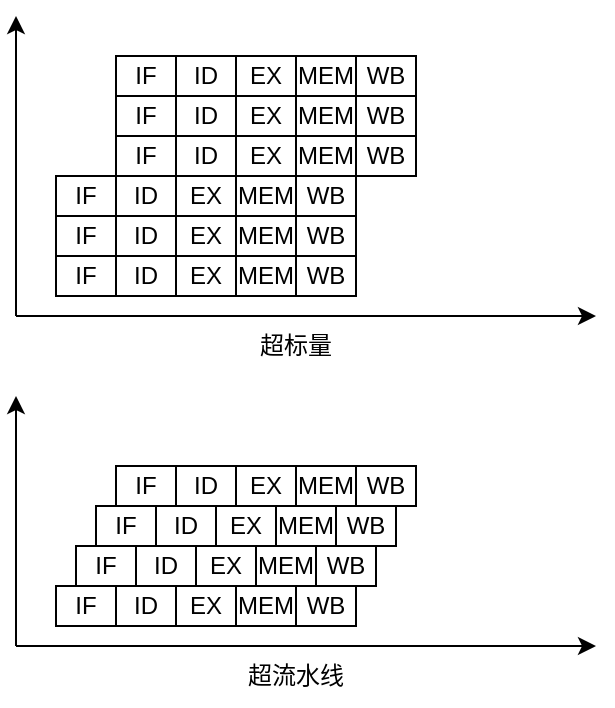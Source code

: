 <mxfile version="20.3.0" type="device"><diagram id="rvyHy-mteXikqmimE84r" name="第 1 页"><mxGraphModel dx="981" dy="624" grid="1" gridSize="10" guides="1" tooltips="1" connect="1" arrows="1" fold="1" page="1" pageScale="1" pageWidth="827" pageHeight="1169" math="0" shadow="0"><root><mxCell id="0"/><mxCell id="1" parent="0"/><mxCell id="-_-yWnF_3-zPQo9PTd4e-1" value="" style="endArrow=classic;html=1;rounded=0;" parent="1" edge="1"><mxGeometry width="50" height="50" relative="1" as="geometry"><mxPoint x="280" y="350" as="sourcePoint"/><mxPoint x="570" y="350" as="targetPoint"/></mxGeometry></mxCell><mxCell id="-_-yWnF_3-zPQo9PTd4e-2" value="" style="endArrow=classic;html=1;rounded=0;" parent="1" edge="1"><mxGeometry width="50" height="50" relative="1" as="geometry"><mxPoint x="280" y="350" as="sourcePoint"/><mxPoint x="280" y="200" as="targetPoint"/></mxGeometry></mxCell><mxCell id="-_-yWnF_3-zPQo9PTd4e-3" value="" style="shape=table;html=1;whiteSpace=wrap;startSize=0;container=1;collapsible=0;childLayout=tableLayout;" parent="1" vertex="1"><mxGeometry x="300" y="320" width="150" height="20" as="geometry"/></mxCell><mxCell id="-_-yWnF_3-zPQo9PTd4e-4" value="" style="shape=tableRow;horizontal=0;startSize=0;swimlaneHead=0;swimlaneBody=0;top=0;left=0;bottom=0;right=0;collapsible=0;dropTarget=0;fillColor=none;points=[[0,0.5],[1,0.5]];portConstraint=eastwest;" parent="-_-yWnF_3-zPQo9PTd4e-3" vertex="1"><mxGeometry width="150" height="20" as="geometry"/></mxCell><mxCell id="-_-yWnF_3-zPQo9PTd4e-5" value="IF" style="shape=partialRectangle;html=1;whiteSpace=wrap;connectable=0;fillColor=none;top=0;left=0;bottom=0;right=0;overflow=hidden;" parent="-_-yWnF_3-zPQo9PTd4e-4" vertex="1"><mxGeometry width="30" height="20" as="geometry"><mxRectangle width="30" height="20" as="alternateBounds"/></mxGeometry></mxCell><mxCell id="-_-yWnF_3-zPQo9PTd4e-6" value="ID" style="shape=partialRectangle;html=1;whiteSpace=wrap;connectable=0;fillColor=none;top=0;left=0;bottom=0;right=0;overflow=hidden;" parent="-_-yWnF_3-zPQo9PTd4e-4" vertex="1"><mxGeometry x="30" width="30" height="20" as="geometry"><mxRectangle width="30" height="20" as="alternateBounds"/></mxGeometry></mxCell><mxCell id="-_-yWnF_3-zPQo9PTd4e-7" value="EX" style="shape=partialRectangle;html=1;whiteSpace=wrap;connectable=0;fillColor=none;top=0;left=0;bottom=0;right=0;overflow=hidden;" parent="-_-yWnF_3-zPQo9PTd4e-4" vertex="1"><mxGeometry x="60" width="30" height="20" as="geometry"><mxRectangle width="30" height="20" as="alternateBounds"/></mxGeometry></mxCell><mxCell id="-_-yWnF_3-zPQo9PTd4e-8" value="MEM" style="shape=partialRectangle;html=1;whiteSpace=wrap;connectable=0;fillColor=none;top=0;left=0;bottom=0;right=0;overflow=hidden;" parent="-_-yWnF_3-zPQo9PTd4e-4" vertex="1"><mxGeometry x="90" width="30" height="20" as="geometry"><mxRectangle width="30" height="20" as="alternateBounds"/></mxGeometry></mxCell><mxCell id="-_-yWnF_3-zPQo9PTd4e-9" value="WB" style="shape=partialRectangle;html=1;whiteSpace=wrap;connectable=0;fillColor=none;top=0;left=0;bottom=0;right=0;overflow=hidden;" parent="-_-yWnF_3-zPQo9PTd4e-4" vertex="1"><mxGeometry x="120" width="30" height="20" as="geometry"><mxRectangle width="30" height="20" as="alternateBounds"/></mxGeometry></mxCell><mxCell id="-_-yWnF_3-zPQo9PTd4e-10" value="" style="shape=table;html=1;whiteSpace=wrap;startSize=0;container=1;collapsible=0;childLayout=tableLayout;" parent="1" vertex="1"><mxGeometry x="300" y="300" width="150" height="20" as="geometry"/></mxCell><mxCell id="-_-yWnF_3-zPQo9PTd4e-11" value="" style="shape=tableRow;horizontal=0;startSize=0;swimlaneHead=0;swimlaneBody=0;top=0;left=0;bottom=0;right=0;collapsible=0;dropTarget=0;fillColor=none;points=[[0,0.5],[1,0.5]];portConstraint=eastwest;" parent="-_-yWnF_3-zPQo9PTd4e-10" vertex="1"><mxGeometry width="150" height="20" as="geometry"/></mxCell><mxCell id="-_-yWnF_3-zPQo9PTd4e-12" value="IF" style="shape=partialRectangle;html=1;whiteSpace=wrap;connectable=0;fillColor=none;top=0;left=0;bottom=0;right=0;overflow=hidden;" parent="-_-yWnF_3-zPQo9PTd4e-11" vertex="1"><mxGeometry width="30" height="20" as="geometry"><mxRectangle width="30" height="20" as="alternateBounds"/></mxGeometry></mxCell><mxCell id="-_-yWnF_3-zPQo9PTd4e-13" value="ID" style="shape=partialRectangle;html=1;whiteSpace=wrap;connectable=0;fillColor=none;top=0;left=0;bottom=0;right=0;overflow=hidden;" parent="-_-yWnF_3-zPQo9PTd4e-11" vertex="1"><mxGeometry x="30" width="30" height="20" as="geometry"><mxRectangle width="30" height="20" as="alternateBounds"/></mxGeometry></mxCell><mxCell id="-_-yWnF_3-zPQo9PTd4e-14" value="EX" style="shape=partialRectangle;html=1;whiteSpace=wrap;connectable=0;fillColor=none;top=0;left=0;bottom=0;right=0;overflow=hidden;" parent="-_-yWnF_3-zPQo9PTd4e-11" vertex="1"><mxGeometry x="60" width="30" height="20" as="geometry"><mxRectangle width="30" height="20" as="alternateBounds"/></mxGeometry></mxCell><mxCell id="-_-yWnF_3-zPQo9PTd4e-15" value="MEM" style="shape=partialRectangle;html=1;whiteSpace=wrap;connectable=0;fillColor=none;top=0;left=0;bottom=0;right=0;overflow=hidden;" parent="-_-yWnF_3-zPQo9PTd4e-11" vertex="1"><mxGeometry x="90" width="30" height="20" as="geometry"><mxRectangle width="30" height="20" as="alternateBounds"/></mxGeometry></mxCell><mxCell id="-_-yWnF_3-zPQo9PTd4e-16" value="WB" style="shape=partialRectangle;html=1;whiteSpace=wrap;connectable=0;fillColor=none;top=0;left=0;bottom=0;right=0;overflow=hidden;" parent="-_-yWnF_3-zPQo9PTd4e-11" vertex="1"><mxGeometry x="120" width="30" height="20" as="geometry"><mxRectangle width="30" height="20" as="alternateBounds"/></mxGeometry></mxCell><mxCell id="-_-yWnF_3-zPQo9PTd4e-17" value="超标量" style="text;html=1;strokeColor=none;fillColor=none;align=center;verticalAlign=middle;whiteSpace=wrap;rounded=0;" parent="1" vertex="1"><mxGeometry x="390" y="350" width="60" height="30" as="geometry"/></mxCell><mxCell id="gbpdbZ8LaVRfN08RQNLp-1" value="" style="shape=table;html=1;whiteSpace=wrap;startSize=0;container=1;collapsible=0;childLayout=tableLayout;" vertex="1" parent="1"><mxGeometry x="300" y="280" width="150" height="20" as="geometry"/></mxCell><mxCell id="gbpdbZ8LaVRfN08RQNLp-2" value="" style="shape=tableRow;horizontal=0;startSize=0;swimlaneHead=0;swimlaneBody=0;top=0;left=0;bottom=0;right=0;collapsible=0;dropTarget=0;fillColor=none;points=[[0,0.5],[1,0.5]];portConstraint=eastwest;" vertex="1" parent="gbpdbZ8LaVRfN08RQNLp-1"><mxGeometry width="150" height="20" as="geometry"/></mxCell><mxCell id="gbpdbZ8LaVRfN08RQNLp-3" value="IF" style="shape=partialRectangle;html=1;whiteSpace=wrap;connectable=0;fillColor=none;top=0;left=0;bottom=0;right=0;overflow=hidden;" vertex="1" parent="gbpdbZ8LaVRfN08RQNLp-2"><mxGeometry width="30" height="20" as="geometry"><mxRectangle width="30" height="20" as="alternateBounds"/></mxGeometry></mxCell><mxCell id="gbpdbZ8LaVRfN08RQNLp-4" value="ID" style="shape=partialRectangle;html=1;whiteSpace=wrap;connectable=0;fillColor=none;top=0;left=0;bottom=0;right=0;overflow=hidden;" vertex="1" parent="gbpdbZ8LaVRfN08RQNLp-2"><mxGeometry x="30" width="30" height="20" as="geometry"><mxRectangle width="30" height="20" as="alternateBounds"/></mxGeometry></mxCell><mxCell id="gbpdbZ8LaVRfN08RQNLp-5" value="EX" style="shape=partialRectangle;html=1;whiteSpace=wrap;connectable=0;fillColor=none;top=0;left=0;bottom=0;right=0;overflow=hidden;" vertex="1" parent="gbpdbZ8LaVRfN08RQNLp-2"><mxGeometry x="60" width="30" height="20" as="geometry"><mxRectangle width="30" height="20" as="alternateBounds"/></mxGeometry></mxCell><mxCell id="gbpdbZ8LaVRfN08RQNLp-6" value="MEM" style="shape=partialRectangle;html=1;whiteSpace=wrap;connectable=0;fillColor=none;top=0;left=0;bottom=0;right=0;overflow=hidden;" vertex="1" parent="gbpdbZ8LaVRfN08RQNLp-2"><mxGeometry x="90" width="30" height="20" as="geometry"><mxRectangle width="30" height="20" as="alternateBounds"/></mxGeometry></mxCell><mxCell id="gbpdbZ8LaVRfN08RQNLp-7" value="WB" style="shape=partialRectangle;html=1;whiteSpace=wrap;connectable=0;fillColor=none;top=0;left=0;bottom=0;right=0;overflow=hidden;" vertex="1" parent="gbpdbZ8LaVRfN08RQNLp-2"><mxGeometry x="120" width="30" height="20" as="geometry"><mxRectangle width="30" height="20" as="alternateBounds"/></mxGeometry></mxCell><mxCell id="gbpdbZ8LaVRfN08RQNLp-8" value="" style="shape=table;html=1;whiteSpace=wrap;startSize=0;container=1;collapsible=0;childLayout=tableLayout;" vertex="1" parent="1"><mxGeometry x="330" y="260" width="150" height="20" as="geometry"/></mxCell><mxCell id="gbpdbZ8LaVRfN08RQNLp-9" value="" style="shape=tableRow;horizontal=0;startSize=0;swimlaneHead=0;swimlaneBody=0;top=0;left=0;bottom=0;right=0;collapsible=0;dropTarget=0;fillColor=none;points=[[0,0.5],[1,0.5]];portConstraint=eastwest;" vertex="1" parent="gbpdbZ8LaVRfN08RQNLp-8"><mxGeometry width="150" height="20" as="geometry"/></mxCell><mxCell id="gbpdbZ8LaVRfN08RQNLp-10" value="IF" style="shape=partialRectangle;html=1;whiteSpace=wrap;connectable=0;fillColor=none;top=0;left=0;bottom=0;right=0;overflow=hidden;" vertex="1" parent="gbpdbZ8LaVRfN08RQNLp-9"><mxGeometry width="30" height="20" as="geometry"><mxRectangle width="30" height="20" as="alternateBounds"/></mxGeometry></mxCell><mxCell id="gbpdbZ8LaVRfN08RQNLp-11" value="ID" style="shape=partialRectangle;html=1;whiteSpace=wrap;connectable=0;fillColor=none;top=0;left=0;bottom=0;right=0;overflow=hidden;" vertex="1" parent="gbpdbZ8LaVRfN08RQNLp-9"><mxGeometry x="30" width="30" height="20" as="geometry"><mxRectangle width="30" height="20" as="alternateBounds"/></mxGeometry></mxCell><mxCell id="gbpdbZ8LaVRfN08RQNLp-12" value="EX" style="shape=partialRectangle;html=1;whiteSpace=wrap;connectable=0;fillColor=none;top=0;left=0;bottom=0;right=0;overflow=hidden;" vertex="1" parent="gbpdbZ8LaVRfN08RQNLp-9"><mxGeometry x="60" width="30" height="20" as="geometry"><mxRectangle width="30" height="20" as="alternateBounds"/></mxGeometry></mxCell><mxCell id="gbpdbZ8LaVRfN08RQNLp-13" value="MEM" style="shape=partialRectangle;html=1;whiteSpace=wrap;connectable=0;fillColor=none;top=0;left=0;bottom=0;right=0;overflow=hidden;" vertex="1" parent="gbpdbZ8LaVRfN08RQNLp-9"><mxGeometry x="90" width="30" height="20" as="geometry"><mxRectangle width="30" height="20" as="alternateBounds"/></mxGeometry></mxCell><mxCell id="gbpdbZ8LaVRfN08RQNLp-14" value="WB" style="shape=partialRectangle;html=1;whiteSpace=wrap;connectable=0;fillColor=none;top=0;left=0;bottom=0;right=0;overflow=hidden;" vertex="1" parent="gbpdbZ8LaVRfN08RQNLp-9"><mxGeometry x="120" width="30" height="20" as="geometry"><mxRectangle width="30" height="20" as="alternateBounds"/></mxGeometry></mxCell><mxCell id="gbpdbZ8LaVRfN08RQNLp-15" value="" style="shape=table;html=1;whiteSpace=wrap;startSize=0;container=1;collapsible=0;childLayout=tableLayout;" vertex="1" parent="1"><mxGeometry x="330" y="240" width="150" height="20" as="geometry"/></mxCell><mxCell id="gbpdbZ8LaVRfN08RQNLp-16" value="" style="shape=tableRow;horizontal=0;startSize=0;swimlaneHead=0;swimlaneBody=0;top=0;left=0;bottom=0;right=0;collapsible=0;dropTarget=0;fillColor=none;points=[[0,0.5],[1,0.5]];portConstraint=eastwest;" vertex="1" parent="gbpdbZ8LaVRfN08RQNLp-15"><mxGeometry width="150" height="20" as="geometry"/></mxCell><mxCell id="gbpdbZ8LaVRfN08RQNLp-17" value="IF" style="shape=partialRectangle;html=1;whiteSpace=wrap;connectable=0;fillColor=none;top=0;left=0;bottom=0;right=0;overflow=hidden;" vertex="1" parent="gbpdbZ8LaVRfN08RQNLp-16"><mxGeometry width="30" height="20" as="geometry"><mxRectangle width="30" height="20" as="alternateBounds"/></mxGeometry></mxCell><mxCell id="gbpdbZ8LaVRfN08RQNLp-18" value="ID" style="shape=partialRectangle;html=1;whiteSpace=wrap;connectable=0;fillColor=none;top=0;left=0;bottom=0;right=0;overflow=hidden;" vertex="1" parent="gbpdbZ8LaVRfN08RQNLp-16"><mxGeometry x="30" width="30" height="20" as="geometry"><mxRectangle width="30" height="20" as="alternateBounds"/></mxGeometry></mxCell><mxCell id="gbpdbZ8LaVRfN08RQNLp-19" value="EX" style="shape=partialRectangle;html=1;whiteSpace=wrap;connectable=0;fillColor=none;top=0;left=0;bottom=0;right=0;overflow=hidden;" vertex="1" parent="gbpdbZ8LaVRfN08RQNLp-16"><mxGeometry x="60" width="30" height="20" as="geometry"><mxRectangle width="30" height="20" as="alternateBounds"/></mxGeometry></mxCell><mxCell id="gbpdbZ8LaVRfN08RQNLp-20" value="MEM" style="shape=partialRectangle;html=1;whiteSpace=wrap;connectable=0;fillColor=none;top=0;left=0;bottom=0;right=0;overflow=hidden;" vertex="1" parent="gbpdbZ8LaVRfN08RQNLp-16"><mxGeometry x="90" width="30" height="20" as="geometry"><mxRectangle width="30" height="20" as="alternateBounds"/></mxGeometry></mxCell><mxCell id="gbpdbZ8LaVRfN08RQNLp-21" value="WB" style="shape=partialRectangle;html=1;whiteSpace=wrap;connectable=0;fillColor=none;top=0;left=0;bottom=0;right=0;overflow=hidden;" vertex="1" parent="gbpdbZ8LaVRfN08RQNLp-16"><mxGeometry x="120" width="30" height="20" as="geometry"><mxRectangle width="30" height="20" as="alternateBounds"/></mxGeometry></mxCell><mxCell id="gbpdbZ8LaVRfN08RQNLp-22" value="" style="shape=table;html=1;whiteSpace=wrap;startSize=0;container=1;collapsible=0;childLayout=tableLayout;" vertex="1" parent="1"><mxGeometry x="330" y="220" width="150" height="20" as="geometry"/></mxCell><mxCell id="gbpdbZ8LaVRfN08RQNLp-23" value="" style="shape=tableRow;horizontal=0;startSize=0;swimlaneHead=0;swimlaneBody=0;top=0;left=0;bottom=0;right=0;collapsible=0;dropTarget=0;fillColor=none;points=[[0,0.5],[1,0.5]];portConstraint=eastwest;" vertex="1" parent="gbpdbZ8LaVRfN08RQNLp-22"><mxGeometry width="150" height="20" as="geometry"/></mxCell><mxCell id="gbpdbZ8LaVRfN08RQNLp-24" value="IF" style="shape=partialRectangle;html=1;whiteSpace=wrap;connectable=0;fillColor=none;top=0;left=0;bottom=0;right=0;overflow=hidden;" vertex="1" parent="gbpdbZ8LaVRfN08RQNLp-23"><mxGeometry width="30" height="20" as="geometry"><mxRectangle width="30" height="20" as="alternateBounds"/></mxGeometry></mxCell><mxCell id="gbpdbZ8LaVRfN08RQNLp-25" value="ID" style="shape=partialRectangle;html=1;whiteSpace=wrap;connectable=0;fillColor=none;top=0;left=0;bottom=0;right=0;overflow=hidden;" vertex="1" parent="gbpdbZ8LaVRfN08RQNLp-23"><mxGeometry x="30" width="30" height="20" as="geometry"><mxRectangle width="30" height="20" as="alternateBounds"/></mxGeometry></mxCell><mxCell id="gbpdbZ8LaVRfN08RQNLp-26" value="EX" style="shape=partialRectangle;html=1;whiteSpace=wrap;connectable=0;fillColor=none;top=0;left=0;bottom=0;right=0;overflow=hidden;" vertex="1" parent="gbpdbZ8LaVRfN08RQNLp-23"><mxGeometry x="60" width="30" height="20" as="geometry"><mxRectangle width="30" height="20" as="alternateBounds"/></mxGeometry></mxCell><mxCell id="gbpdbZ8LaVRfN08RQNLp-27" value="MEM" style="shape=partialRectangle;html=1;whiteSpace=wrap;connectable=0;fillColor=none;top=0;left=0;bottom=0;right=0;overflow=hidden;" vertex="1" parent="gbpdbZ8LaVRfN08RQNLp-23"><mxGeometry x="90" width="30" height="20" as="geometry"><mxRectangle width="30" height="20" as="alternateBounds"/></mxGeometry></mxCell><mxCell id="gbpdbZ8LaVRfN08RQNLp-28" value="WB" style="shape=partialRectangle;html=1;whiteSpace=wrap;connectable=0;fillColor=none;top=0;left=0;bottom=0;right=0;overflow=hidden;" vertex="1" parent="gbpdbZ8LaVRfN08RQNLp-23"><mxGeometry x="120" width="30" height="20" as="geometry"><mxRectangle width="30" height="20" as="alternateBounds"/></mxGeometry></mxCell><mxCell id="gbpdbZ8LaVRfN08RQNLp-29" value="" style="endArrow=classic;html=1;rounded=0;" edge="1" parent="1"><mxGeometry width="50" height="50" relative="1" as="geometry"><mxPoint x="280" y="515" as="sourcePoint"/><mxPoint x="570" y="515" as="targetPoint"/></mxGeometry></mxCell><mxCell id="gbpdbZ8LaVRfN08RQNLp-30" value="" style="endArrow=classic;html=1;rounded=0;" edge="1" parent="1"><mxGeometry width="50" height="50" relative="1" as="geometry"><mxPoint x="280" y="515" as="sourcePoint"/><mxPoint x="280" y="390" as="targetPoint"/></mxGeometry></mxCell><mxCell id="gbpdbZ8LaVRfN08RQNLp-31" value="" style="shape=table;html=1;whiteSpace=wrap;startSize=0;container=1;collapsible=0;childLayout=tableLayout;" vertex="1" parent="1"><mxGeometry x="300" y="485" width="150" height="20" as="geometry"/></mxCell><mxCell id="gbpdbZ8LaVRfN08RQNLp-32" value="" style="shape=tableRow;horizontal=0;startSize=0;swimlaneHead=0;swimlaneBody=0;top=0;left=0;bottom=0;right=0;collapsible=0;dropTarget=0;fillColor=none;points=[[0,0.5],[1,0.5]];portConstraint=eastwest;" vertex="1" parent="gbpdbZ8LaVRfN08RQNLp-31"><mxGeometry width="150" height="20" as="geometry"/></mxCell><mxCell id="gbpdbZ8LaVRfN08RQNLp-33" value="IF" style="shape=partialRectangle;html=1;whiteSpace=wrap;connectable=0;fillColor=none;top=0;left=0;bottom=0;right=0;overflow=hidden;" vertex="1" parent="gbpdbZ8LaVRfN08RQNLp-32"><mxGeometry width="30" height="20" as="geometry"><mxRectangle width="30" height="20" as="alternateBounds"/></mxGeometry></mxCell><mxCell id="gbpdbZ8LaVRfN08RQNLp-34" value="ID" style="shape=partialRectangle;html=1;whiteSpace=wrap;connectable=0;fillColor=none;top=0;left=0;bottom=0;right=0;overflow=hidden;" vertex="1" parent="gbpdbZ8LaVRfN08RQNLp-32"><mxGeometry x="30" width="30" height="20" as="geometry"><mxRectangle width="30" height="20" as="alternateBounds"/></mxGeometry></mxCell><mxCell id="gbpdbZ8LaVRfN08RQNLp-35" value="EX" style="shape=partialRectangle;html=1;whiteSpace=wrap;connectable=0;fillColor=none;top=0;left=0;bottom=0;right=0;overflow=hidden;" vertex="1" parent="gbpdbZ8LaVRfN08RQNLp-32"><mxGeometry x="60" width="30" height="20" as="geometry"><mxRectangle width="30" height="20" as="alternateBounds"/></mxGeometry></mxCell><mxCell id="gbpdbZ8LaVRfN08RQNLp-36" value="MEM" style="shape=partialRectangle;html=1;whiteSpace=wrap;connectable=0;fillColor=none;top=0;left=0;bottom=0;right=0;overflow=hidden;" vertex="1" parent="gbpdbZ8LaVRfN08RQNLp-32"><mxGeometry x="90" width="30" height="20" as="geometry"><mxRectangle width="30" height="20" as="alternateBounds"/></mxGeometry></mxCell><mxCell id="gbpdbZ8LaVRfN08RQNLp-37" value="WB" style="shape=partialRectangle;html=1;whiteSpace=wrap;connectable=0;fillColor=none;top=0;left=0;bottom=0;right=0;overflow=hidden;" vertex="1" parent="gbpdbZ8LaVRfN08RQNLp-32"><mxGeometry x="120" width="30" height="20" as="geometry"><mxRectangle width="30" height="20" as="alternateBounds"/></mxGeometry></mxCell><mxCell id="gbpdbZ8LaVRfN08RQNLp-38" value="" style="shape=table;html=1;whiteSpace=wrap;startSize=0;container=1;collapsible=0;childLayout=tableLayout;" vertex="1" parent="1"><mxGeometry x="310" y="465" width="150" height="20" as="geometry"/></mxCell><mxCell id="gbpdbZ8LaVRfN08RQNLp-39" value="" style="shape=tableRow;horizontal=0;startSize=0;swimlaneHead=0;swimlaneBody=0;top=0;left=0;bottom=0;right=0;collapsible=0;dropTarget=0;fillColor=none;points=[[0,0.5],[1,0.5]];portConstraint=eastwest;" vertex="1" parent="gbpdbZ8LaVRfN08RQNLp-38"><mxGeometry width="150" height="20" as="geometry"/></mxCell><mxCell id="gbpdbZ8LaVRfN08RQNLp-40" value="IF" style="shape=partialRectangle;html=1;whiteSpace=wrap;connectable=0;fillColor=none;top=0;left=0;bottom=0;right=0;overflow=hidden;" vertex="1" parent="gbpdbZ8LaVRfN08RQNLp-39"><mxGeometry width="30" height="20" as="geometry"><mxRectangle width="30" height="20" as="alternateBounds"/></mxGeometry></mxCell><mxCell id="gbpdbZ8LaVRfN08RQNLp-41" value="ID" style="shape=partialRectangle;html=1;whiteSpace=wrap;connectable=0;fillColor=none;top=0;left=0;bottom=0;right=0;overflow=hidden;" vertex="1" parent="gbpdbZ8LaVRfN08RQNLp-39"><mxGeometry x="30" width="30" height="20" as="geometry"><mxRectangle width="30" height="20" as="alternateBounds"/></mxGeometry></mxCell><mxCell id="gbpdbZ8LaVRfN08RQNLp-42" value="EX" style="shape=partialRectangle;html=1;whiteSpace=wrap;connectable=0;fillColor=none;top=0;left=0;bottom=0;right=0;overflow=hidden;" vertex="1" parent="gbpdbZ8LaVRfN08RQNLp-39"><mxGeometry x="60" width="30" height="20" as="geometry"><mxRectangle width="30" height="20" as="alternateBounds"/></mxGeometry></mxCell><mxCell id="gbpdbZ8LaVRfN08RQNLp-43" value="MEM" style="shape=partialRectangle;html=1;whiteSpace=wrap;connectable=0;fillColor=none;top=0;left=0;bottom=0;right=0;overflow=hidden;" vertex="1" parent="gbpdbZ8LaVRfN08RQNLp-39"><mxGeometry x="90" width="30" height="20" as="geometry"><mxRectangle width="30" height="20" as="alternateBounds"/></mxGeometry></mxCell><mxCell id="gbpdbZ8LaVRfN08RQNLp-44" value="WB" style="shape=partialRectangle;html=1;whiteSpace=wrap;connectable=0;fillColor=none;top=0;left=0;bottom=0;right=0;overflow=hidden;" vertex="1" parent="gbpdbZ8LaVRfN08RQNLp-39"><mxGeometry x="120" width="30" height="20" as="geometry"><mxRectangle width="30" height="20" as="alternateBounds"/></mxGeometry></mxCell><mxCell id="gbpdbZ8LaVRfN08RQNLp-45" value="超流水线" style="text;html=1;strokeColor=none;fillColor=none;align=center;verticalAlign=middle;whiteSpace=wrap;rounded=0;" vertex="1" parent="1"><mxGeometry x="390" y="515" width="60" height="30" as="geometry"/></mxCell><mxCell id="gbpdbZ8LaVRfN08RQNLp-74" value="" style="shape=table;html=1;whiteSpace=wrap;startSize=0;container=1;collapsible=0;childLayout=tableLayout;" vertex="1" parent="1"><mxGeometry x="320" y="445" width="150" height="20" as="geometry"/></mxCell><mxCell id="gbpdbZ8LaVRfN08RQNLp-75" value="" style="shape=tableRow;horizontal=0;startSize=0;swimlaneHead=0;swimlaneBody=0;top=0;left=0;bottom=0;right=0;collapsible=0;dropTarget=0;fillColor=none;points=[[0,0.5],[1,0.5]];portConstraint=eastwest;" vertex="1" parent="gbpdbZ8LaVRfN08RQNLp-74"><mxGeometry width="150" height="20" as="geometry"/></mxCell><mxCell id="gbpdbZ8LaVRfN08RQNLp-76" value="IF" style="shape=partialRectangle;html=1;whiteSpace=wrap;connectable=0;fillColor=none;top=0;left=0;bottom=0;right=0;overflow=hidden;" vertex="1" parent="gbpdbZ8LaVRfN08RQNLp-75"><mxGeometry width="30" height="20" as="geometry"><mxRectangle width="30" height="20" as="alternateBounds"/></mxGeometry></mxCell><mxCell id="gbpdbZ8LaVRfN08RQNLp-77" value="ID" style="shape=partialRectangle;html=1;whiteSpace=wrap;connectable=0;fillColor=none;top=0;left=0;bottom=0;right=0;overflow=hidden;" vertex="1" parent="gbpdbZ8LaVRfN08RQNLp-75"><mxGeometry x="30" width="30" height="20" as="geometry"><mxRectangle width="30" height="20" as="alternateBounds"/></mxGeometry></mxCell><mxCell id="gbpdbZ8LaVRfN08RQNLp-78" value="EX" style="shape=partialRectangle;html=1;whiteSpace=wrap;connectable=0;fillColor=none;top=0;left=0;bottom=0;right=0;overflow=hidden;" vertex="1" parent="gbpdbZ8LaVRfN08RQNLp-75"><mxGeometry x="60" width="30" height="20" as="geometry"><mxRectangle width="30" height="20" as="alternateBounds"/></mxGeometry></mxCell><mxCell id="gbpdbZ8LaVRfN08RQNLp-79" value="MEM" style="shape=partialRectangle;html=1;whiteSpace=wrap;connectable=0;fillColor=none;top=0;left=0;bottom=0;right=0;overflow=hidden;" vertex="1" parent="gbpdbZ8LaVRfN08RQNLp-75"><mxGeometry x="90" width="30" height="20" as="geometry"><mxRectangle width="30" height="20" as="alternateBounds"/></mxGeometry></mxCell><mxCell id="gbpdbZ8LaVRfN08RQNLp-80" value="WB" style="shape=partialRectangle;html=1;whiteSpace=wrap;connectable=0;fillColor=none;top=0;left=0;bottom=0;right=0;overflow=hidden;" vertex="1" parent="gbpdbZ8LaVRfN08RQNLp-75"><mxGeometry x="120" width="30" height="20" as="geometry"><mxRectangle width="30" height="20" as="alternateBounds"/></mxGeometry></mxCell><mxCell id="gbpdbZ8LaVRfN08RQNLp-81" value="" style="shape=table;html=1;whiteSpace=wrap;startSize=0;container=1;collapsible=0;childLayout=tableLayout;" vertex="1" parent="1"><mxGeometry x="330" y="425" width="150" height="20" as="geometry"/></mxCell><mxCell id="gbpdbZ8LaVRfN08RQNLp-82" value="" style="shape=tableRow;horizontal=0;startSize=0;swimlaneHead=0;swimlaneBody=0;top=0;left=0;bottom=0;right=0;collapsible=0;dropTarget=0;fillColor=none;points=[[0,0.5],[1,0.5]];portConstraint=eastwest;" vertex="1" parent="gbpdbZ8LaVRfN08RQNLp-81"><mxGeometry width="150" height="20" as="geometry"/></mxCell><mxCell id="gbpdbZ8LaVRfN08RQNLp-83" value="IF" style="shape=partialRectangle;html=1;whiteSpace=wrap;connectable=0;fillColor=none;top=0;left=0;bottom=0;right=0;overflow=hidden;" vertex="1" parent="gbpdbZ8LaVRfN08RQNLp-82"><mxGeometry width="30" height="20" as="geometry"><mxRectangle width="30" height="20" as="alternateBounds"/></mxGeometry></mxCell><mxCell id="gbpdbZ8LaVRfN08RQNLp-84" value="ID" style="shape=partialRectangle;html=1;whiteSpace=wrap;connectable=0;fillColor=none;top=0;left=0;bottom=0;right=0;overflow=hidden;" vertex="1" parent="gbpdbZ8LaVRfN08RQNLp-82"><mxGeometry x="30" width="30" height="20" as="geometry"><mxRectangle width="30" height="20" as="alternateBounds"/></mxGeometry></mxCell><mxCell id="gbpdbZ8LaVRfN08RQNLp-85" value="EX" style="shape=partialRectangle;html=1;whiteSpace=wrap;connectable=0;fillColor=none;top=0;left=0;bottom=0;right=0;overflow=hidden;" vertex="1" parent="gbpdbZ8LaVRfN08RQNLp-82"><mxGeometry x="60" width="30" height="20" as="geometry"><mxRectangle width="30" height="20" as="alternateBounds"/></mxGeometry></mxCell><mxCell id="gbpdbZ8LaVRfN08RQNLp-86" value="MEM" style="shape=partialRectangle;html=1;whiteSpace=wrap;connectable=0;fillColor=none;top=0;left=0;bottom=0;right=0;overflow=hidden;" vertex="1" parent="gbpdbZ8LaVRfN08RQNLp-82"><mxGeometry x="90" width="30" height="20" as="geometry"><mxRectangle width="30" height="20" as="alternateBounds"/></mxGeometry></mxCell><mxCell id="gbpdbZ8LaVRfN08RQNLp-87" value="WB" style="shape=partialRectangle;html=1;whiteSpace=wrap;connectable=0;fillColor=none;top=0;left=0;bottom=0;right=0;overflow=hidden;" vertex="1" parent="gbpdbZ8LaVRfN08RQNLp-82"><mxGeometry x="120" width="30" height="20" as="geometry"><mxRectangle width="30" height="20" as="alternateBounds"/></mxGeometry></mxCell></root></mxGraphModel></diagram></mxfile>